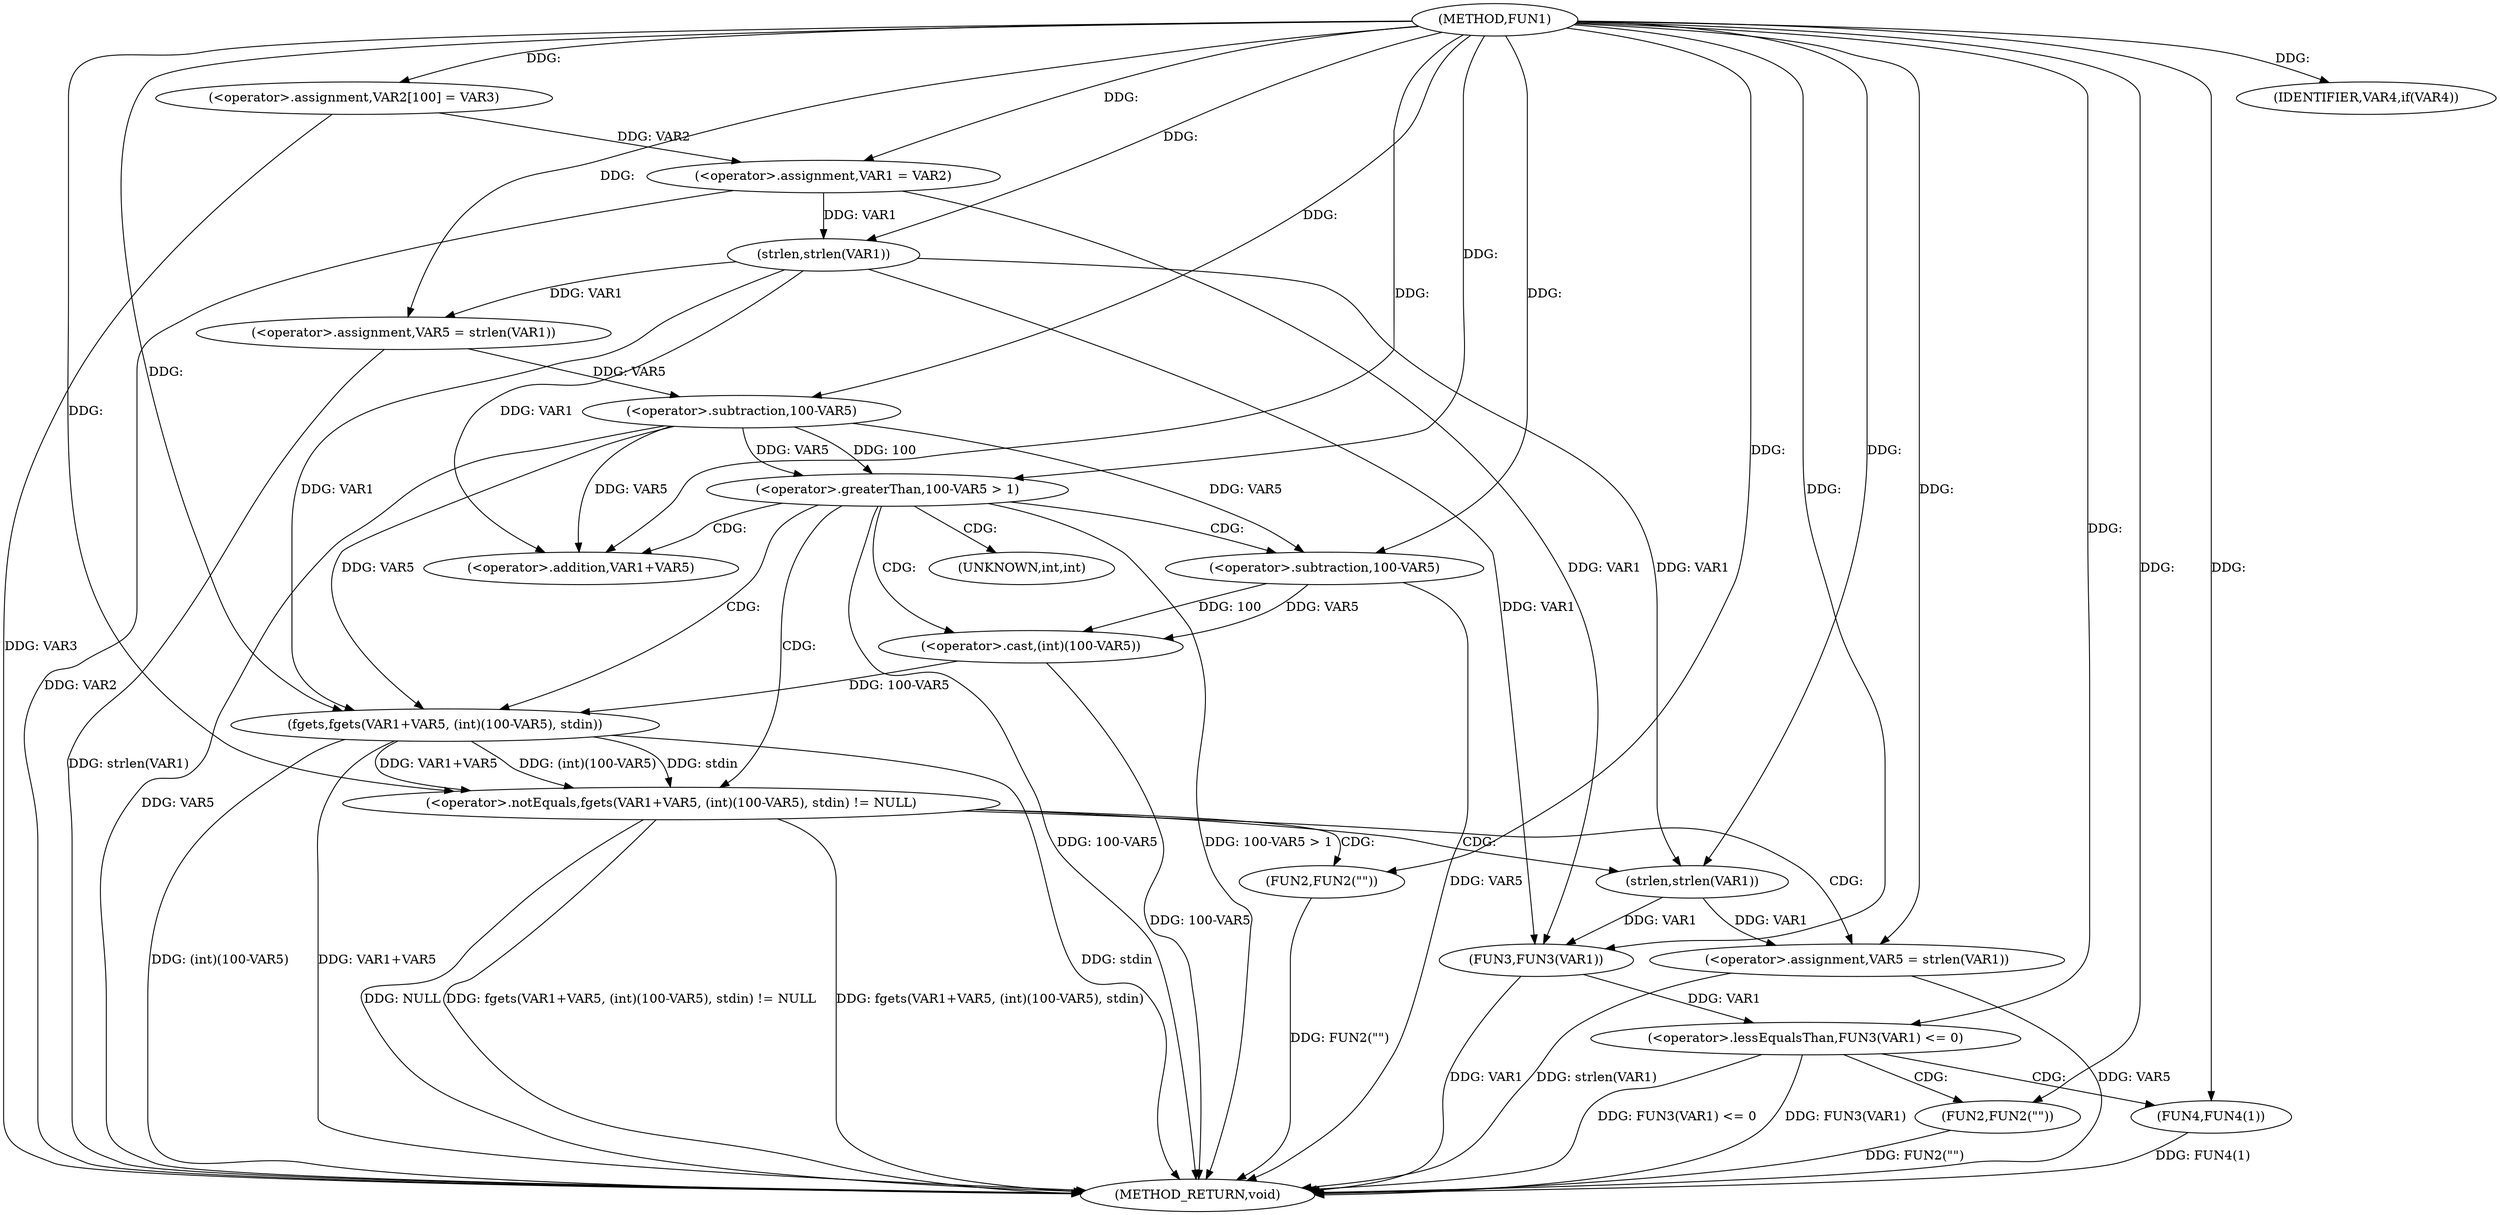 digraph FUN1 {  
"1000100" [label = "(METHOD,FUN1)" ]
"1000159" [label = "(METHOD_RETURN,void)" ]
"1000104" [label = "(<operator>.assignment,VAR2[100] = VAR3)" ]
"1000107" [label = "(<operator>.assignment,VAR1 = VAR2)" ]
"1000111" [label = "(IDENTIFIER,VAR4,if(VAR4))" ]
"1000115" [label = "(<operator>.assignment,VAR5 = strlen(VAR1))" ]
"1000117" [label = "(strlen,strlen(VAR1))" ]
"1000120" [label = "(<operator>.greaterThan,100-VAR5 > 1)" ]
"1000121" [label = "(<operator>.subtraction,100-VAR5)" ]
"1000127" [label = "(<operator>.notEquals,fgets(VAR1+VAR5, (int)(100-VAR5), stdin) != NULL)" ]
"1000128" [label = "(fgets,fgets(VAR1+VAR5, (int)(100-VAR5), stdin))" ]
"1000129" [label = "(<operator>.addition,VAR1+VAR5)" ]
"1000132" [label = "(<operator>.cast,(int)(100-VAR5))" ]
"1000134" [label = "(<operator>.subtraction,100-VAR5)" ]
"1000140" [label = "(<operator>.assignment,VAR5 = strlen(VAR1))" ]
"1000142" [label = "(strlen,strlen(VAR1))" ]
"1000147" [label = "(FUN2,FUN2(\"\"))" ]
"1000150" [label = "(<operator>.lessEqualsThan,FUN3(VAR1) <= 0)" ]
"1000151" [label = "(FUN3,FUN3(VAR1))" ]
"1000155" [label = "(FUN2,FUN2(\"\"))" ]
"1000157" [label = "(FUN4,FUN4(1))" ]
"1000133" [label = "(UNKNOWN,int,int)" ]
  "1000115" -> "1000159"  [ label = "DDG: strlen(VAR1)"] 
  "1000140" -> "1000159"  [ label = "DDG: strlen(VAR1)"] 
  "1000157" -> "1000159"  [ label = "DDG: FUN4(1)"] 
  "1000127" -> "1000159"  [ label = "DDG: fgets(VAR1+VAR5, (int)(100-VAR5), stdin) != NULL"] 
  "1000120" -> "1000159"  [ label = "DDG: 100-VAR5 > 1"] 
  "1000134" -> "1000159"  [ label = "DDG: VAR5"] 
  "1000150" -> "1000159"  [ label = "DDG: FUN3(VAR1) <= 0"] 
  "1000147" -> "1000159"  [ label = "DDG: FUN2(\"\")"] 
  "1000150" -> "1000159"  [ label = "DDG: FUN3(VAR1)"] 
  "1000121" -> "1000159"  [ label = "DDG: VAR5"] 
  "1000128" -> "1000159"  [ label = "DDG: (int)(100-VAR5)"] 
  "1000140" -> "1000159"  [ label = "DDG: VAR5"] 
  "1000151" -> "1000159"  [ label = "DDG: VAR1"] 
  "1000128" -> "1000159"  [ label = "DDG: VAR1+VAR5"] 
  "1000155" -> "1000159"  [ label = "DDG: FUN2(\"\")"] 
  "1000132" -> "1000159"  [ label = "DDG: 100-VAR5"] 
  "1000120" -> "1000159"  [ label = "DDG: 100-VAR5"] 
  "1000127" -> "1000159"  [ label = "DDG: fgets(VAR1+VAR5, (int)(100-VAR5), stdin)"] 
  "1000127" -> "1000159"  [ label = "DDG: NULL"] 
  "1000128" -> "1000159"  [ label = "DDG: stdin"] 
  "1000104" -> "1000159"  [ label = "DDG: VAR3"] 
  "1000107" -> "1000159"  [ label = "DDG: VAR2"] 
  "1000100" -> "1000104"  [ label = "DDG: "] 
  "1000104" -> "1000107"  [ label = "DDG: VAR2"] 
  "1000100" -> "1000107"  [ label = "DDG: "] 
  "1000100" -> "1000111"  [ label = "DDG: "] 
  "1000117" -> "1000115"  [ label = "DDG: VAR1"] 
  "1000100" -> "1000115"  [ label = "DDG: "] 
  "1000107" -> "1000117"  [ label = "DDG: VAR1"] 
  "1000100" -> "1000117"  [ label = "DDG: "] 
  "1000121" -> "1000120"  [ label = "DDG: 100"] 
  "1000121" -> "1000120"  [ label = "DDG: VAR5"] 
  "1000100" -> "1000121"  [ label = "DDG: "] 
  "1000115" -> "1000121"  [ label = "DDG: VAR5"] 
  "1000100" -> "1000120"  [ label = "DDG: "] 
  "1000128" -> "1000127"  [ label = "DDG: VAR1+VAR5"] 
  "1000128" -> "1000127"  [ label = "DDG: (int)(100-VAR5)"] 
  "1000128" -> "1000127"  [ label = "DDG: stdin"] 
  "1000117" -> "1000128"  [ label = "DDG: VAR1"] 
  "1000100" -> "1000128"  [ label = "DDG: "] 
  "1000121" -> "1000128"  [ label = "DDG: VAR5"] 
  "1000117" -> "1000129"  [ label = "DDG: VAR1"] 
  "1000100" -> "1000129"  [ label = "DDG: "] 
  "1000121" -> "1000129"  [ label = "DDG: VAR5"] 
  "1000132" -> "1000128"  [ label = "DDG: 100-VAR5"] 
  "1000134" -> "1000132"  [ label = "DDG: 100"] 
  "1000134" -> "1000132"  [ label = "DDG: VAR5"] 
  "1000100" -> "1000134"  [ label = "DDG: "] 
  "1000121" -> "1000134"  [ label = "DDG: VAR5"] 
  "1000100" -> "1000127"  [ label = "DDG: "] 
  "1000142" -> "1000140"  [ label = "DDG: VAR1"] 
  "1000100" -> "1000140"  [ label = "DDG: "] 
  "1000100" -> "1000142"  [ label = "DDG: "] 
  "1000117" -> "1000142"  [ label = "DDG: VAR1"] 
  "1000100" -> "1000147"  [ label = "DDG: "] 
  "1000151" -> "1000150"  [ label = "DDG: VAR1"] 
  "1000107" -> "1000151"  [ label = "DDG: VAR1"] 
  "1000117" -> "1000151"  [ label = "DDG: VAR1"] 
  "1000142" -> "1000151"  [ label = "DDG: VAR1"] 
  "1000100" -> "1000151"  [ label = "DDG: "] 
  "1000100" -> "1000150"  [ label = "DDG: "] 
  "1000100" -> "1000155"  [ label = "DDG: "] 
  "1000100" -> "1000157"  [ label = "DDG: "] 
  "1000120" -> "1000127"  [ label = "CDG: "] 
  "1000120" -> "1000132"  [ label = "CDG: "] 
  "1000120" -> "1000128"  [ label = "CDG: "] 
  "1000120" -> "1000129"  [ label = "CDG: "] 
  "1000120" -> "1000133"  [ label = "CDG: "] 
  "1000120" -> "1000134"  [ label = "CDG: "] 
  "1000127" -> "1000142"  [ label = "CDG: "] 
  "1000127" -> "1000147"  [ label = "CDG: "] 
  "1000127" -> "1000140"  [ label = "CDG: "] 
  "1000150" -> "1000155"  [ label = "CDG: "] 
  "1000150" -> "1000157"  [ label = "CDG: "] 
}
